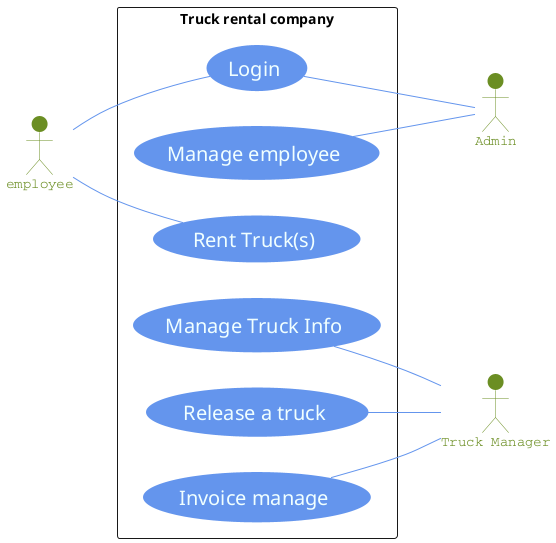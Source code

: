 @startuml Truck-company-1

left to right direction
skinparam packageStyle rectangle
skinparam Shadowing false
skinparam actor {
    BorderColor OliveDrab
    FontName Courier
    FontColor OliveDrab
    BackgroundColor OliveDrab
}

' skinparam linetype ortho
skinparam usecase {
    BackgroundColor CornflowerBlue
    BorderColor CornflowerBlue
    FontColor Azure
    FontSize 20

    ArrowColor CornflowerBlue
}

actor employee
actor Admin
actor "Truck Manager" as truckManager


rectangle "Truck rental company"{
    employee -- (Login)
    (Login) -- Admin
    (Manage employee) -- Admin
    usecase "Rent Truck(s)" as rentTruck
    employee -- rentTruck
    (Manage Truck Info) -- truckManager
    (Release a truck) -- truckManager
    (Invoice manage) -- truckManager
}
@enduml